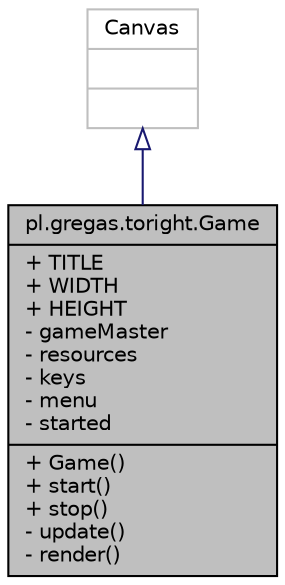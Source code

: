 digraph "pl.gregas.toright.Game"
{
  edge [fontname="Helvetica",fontsize="10",labelfontname="Helvetica",labelfontsize="10"];
  node [fontname="Helvetica",fontsize="10",shape=record];
  Node0 [label="{pl.gregas.toright.Game\n|+ TITLE\l+ WIDTH\l+ HEIGHT\l- gameMaster\l- resources\l- keys\l- menu\l- started\l|+ Game()\l+ start()\l+ stop()\l- update()\l- render()\l}",height=0.2,width=0.4,color="black", fillcolor="grey75", style="filled", fontcolor="black"];
  Node1 -> Node0 [dir="back",color="midnightblue",fontsize="10",style="solid",arrowtail="onormal",fontname="Helvetica"];
  Node1 [label="{Canvas\n||}",height=0.2,width=0.4,color="grey75", fillcolor="white", style="filled"];
}

